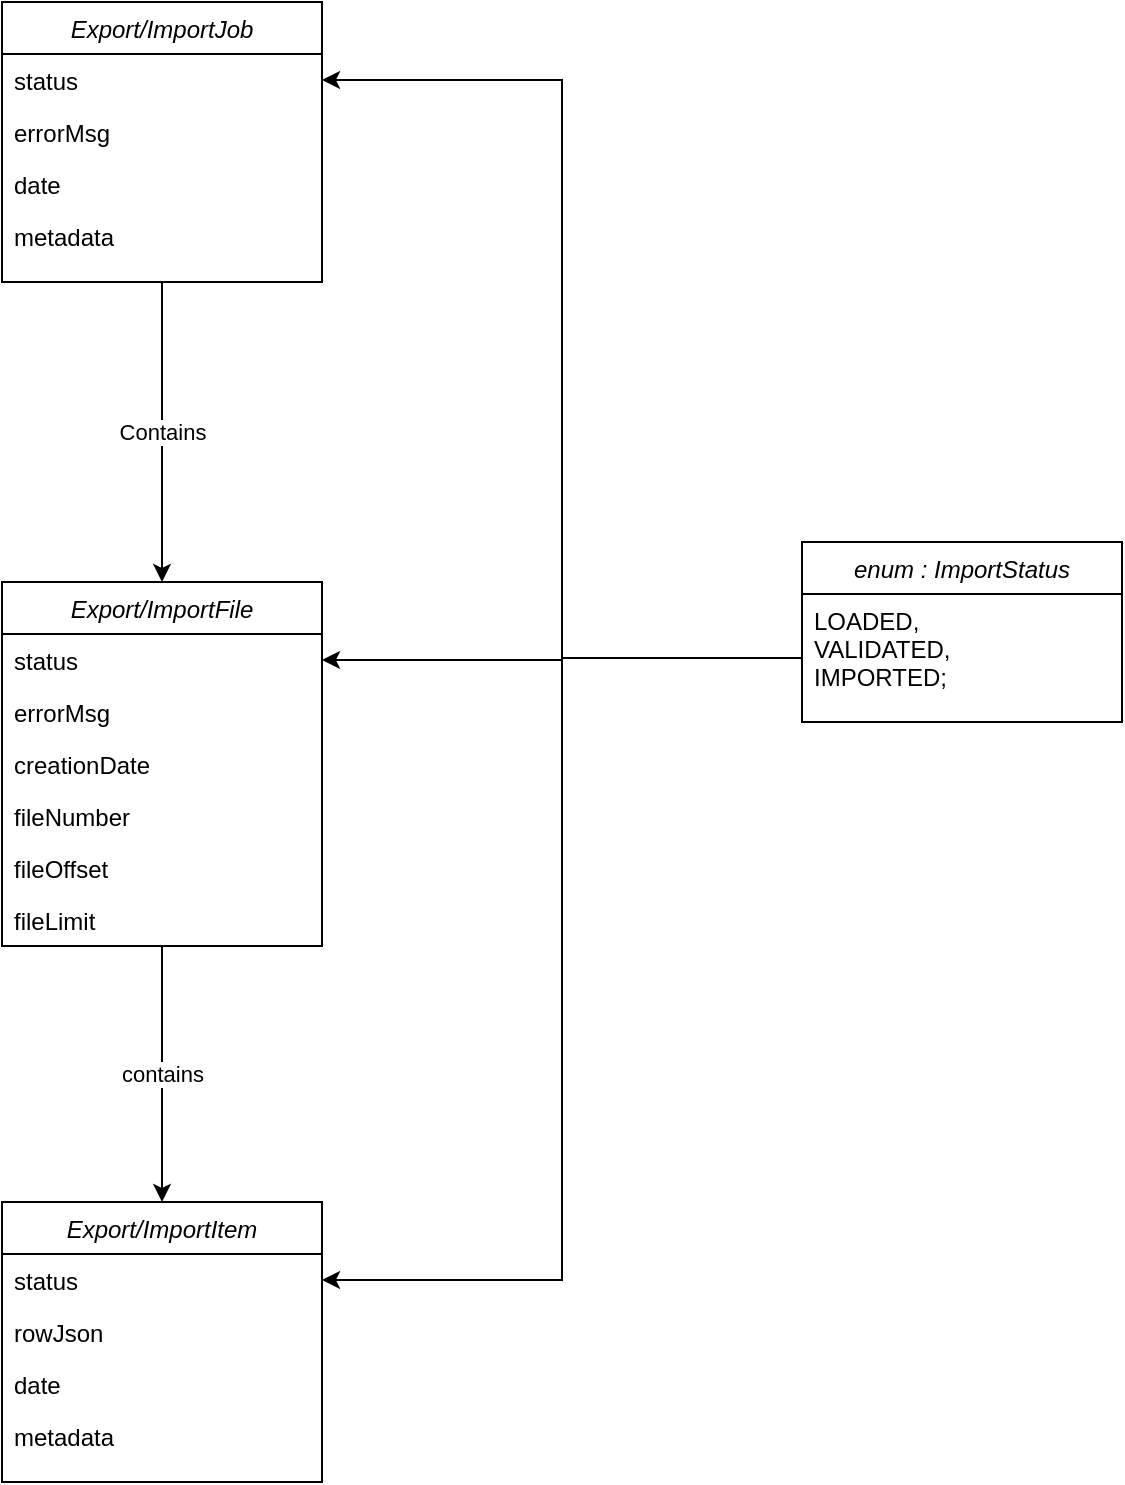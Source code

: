 <mxfile version="24.7.6">
  <diagram id="C5RBs43oDa-KdzZeNtuy" name="Page-1">
    <mxGraphModel dx="2714" dy="1506" grid="1" gridSize="10" guides="1" tooltips="1" connect="1" arrows="1" fold="1" page="1" pageScale="1" pageWidth="827" pageHeight="1169" math="0" shadow="0">
      <root>
        <mxCell id="WIyWlLk6GJQsqaUBKTNV-0" />
        <mxCell id="WIyWlLk6GJQsqaUBKTNV-1" parent="WIyWlLk6GJQsqaUBKTNV-0" />
        <mxCell id="c0_ISyPVrF9pW_kT4byb-7" value="Contains" style="edgeStyle=orthogonalEdgeStyle;rounded=0;orthogonalLoop=1;jettySize=auto;html=1;entryX=0.5;entryY=0;entryDx=0;entryDy=0;" edge="1" parent="WIyWlLk6GJQsqaUBKTNV-1" source="zkfFHV4jXpPFQw0GAbJ--0" target="c0_ISyPVrF9pW_kT4byb-1">
          <mxGeometry relative="1" as="geometry" />
        </mxCell>
        <mxCell id="zkfFHV4jXpPFQw0GAbJ--0" value="Export/ImportJob" style="swimlane;fontStyle=2;align=center;verticalAlign=top;childLayout=stackLayout;horizontal=1;startSize=26;horizontalStack=0;resizeParent=1;resizeLast=0;collapsible=1;marginBottom=0;rounded=0;shadow=0;strokeWidth=1;" parent="WIyWlLk6GJQsqaUBKTNV-1" vertex="1">
          <mxGeometry x="220" y="120" width="160" height="140" as="geometry">
            <mxRectangle x="230" y="140" width="160" height="26" as="alternateBounds" />
          </mxGeometry>
        </mxCell>
        <mxCell id="zkfFHV4jXpPFQw0GAbJ--1" value="status" style="text;align=left;verticalAlign=top;spacingLeft=4;spacingRight=4;overflow=hidden;rotatable=0;points=[[0,0.5],[1,0.5]];portConstraint=eastwest;" parent="zkfFHV4jXpPFQw0GAbJ--0" vertex="1">
          <mxGeometry y="26" width="160" height="26" as="geometry" />
        </mxCell>
        <mxCell id="zkfFHV4jXpPFQw0GAbJ--2" value="errorMsg" style="text;align=left;verticalAlign=top;spacingLeft=4;spacingRight=4;overflow=hidden;rotatable=0;points=[[0,0.5],[1,0.5]];portConstraint=eastwest;rounded=0;shadow=0;html=0;" parent="zkfFHV4jXpPFQw0GAbJ--0" vertex="1">
          <mxGeometry y="52" width="160" height="26" as="geometry" />
        </mxCell>
        <mxCell id="zkfFHV4jXpPFQw0GAbJ--3" value="date" style="text;align=left;verticalAlign=top;spacingLeft=4;spacingRight=4;overflow=hidden;rotatable=0;points=[[0,0.5],[1,0.5]];portConstraint=eastwest;rounded=0;shadow=0;html=0;" parent="zkfFHV4jXpPFQw0GAbJ--0" vertex="1">
          <mxGeometry y="78" width="160" height="26" as="geometry" />
        </mxCell>
        <mxCell id="c0_ISyPVrF9pW_kT4byb-0" value="metadata" style="text;align=left;verticalAlign=top;spacingLeft=4;spacingRight=4;overflow=hidden;rotatable=0;points=[[0,0.5],[1,0.5]];portConstraint=eastwest;rounded=0;shadow=0;html=0;" vertex="1" parent="zkfFHV4jXpPFQw0GAbJ--0">
          <mxGeometry y="104" width="160" height="26" as="geometry" />
        </mxCell>
        <mxCell id="c0_ISyPVrF9pW_kT4byb-13" value="contains" style="edgeStyle=orthogonalEdgeStyle;rounded=0;orthogonalLoop=1;jettySize=auto;html=1;" edge="1" parent="WIyWlLk6GJQsqaUBKTNV-1" source="c0_ISyPVrF9pW_kT4byb-1" target="c0_ISyPVrF9pW_kT4byb-8">
          <mxGeometry relative="1" as="geometry" />
        </mxCell>
        <mxCell id="c0_ISyPVrF9pW_kT4byb-1" value="Export/ImportFile" style="swimlane;fontStyle=2;align=center;verticalAlign=top;childLayout=stackLayout;horizontal=1;startSize=26;horizontalStack=0;resizeParent=1;resizeLast=0;collapsible=1;marginBottom=0;rounded=0;shadow=0;strokeWidth=1;" vertex="1" parent="WIyWlLk6GJQsqaUBKTNV-1">
          <mxGeometry x="220" y="410" width="160" height="182" as="geometry">
            <mxRectangle x="230" y="140" width="160" height="26" as="alternateBounds" />
          </mxGeometry>
        </mxCell>
        <mxCell id="c0_ISyPVrF9pW_kT4byb-2" value="status" style="text;align=left;verticalAlign=top;spacingLeft=4;spacingRight=4;overflow=hidden;rotatable=0;points=[[0,0.5],[1,0.5]];portConstraint=eastwest;" vertex="1" parent="c0_ISyPVrF9pW_kT4byb-1">
          <mxGeometry y="26" width="160" height="26" as="geometry" />
        </mxCell>
        <mxCell id="c0_ISyPVrF9pW_kT4byb-3" value="errorMsg" style="text;align=left;verticalAlign=top;spacingLeft=4;spacingRight=4;overflow=hidden;rotatable=0;points=[[0,0.5],[1,0.5]];portConstraint=eastwest;rounded=0;shadow=0;html=0;" vertex="1" parent="c0_ISyPVrF9pW_kT4byb-1">
          <mxGeometry y="52" width="160" height="26" as="geometry" />
        </mxCell>
        <mxCell id="c0_ISyPVrF9pW_kT4byb-4" value="creationDate" style="text;align=left;verticalAlign=top;spacingLeft=4;spacingRight=4;overflow=hidden;rotatable=0;points=[[0,0.5],[1,0.5]];portConstraint=eastwest;rounded=0;shadow=0;html=0;" vertex="1" parent="c0_ISyPVrF9pW_kT4byb-1">
          <mxGeometry y="78" width="160" height="26" as="geometry" />
        </mxCell>
        <mxCell id="c0_ISyPVrF9pW_kT4byb-5" value="fileNumber" style="text;align=left;verticalAlign=top;spacingLeft=4;spacingRight=4;overflow=hidden;rotatable=0;points=[[0,0.5],[1,0.5]];portConstraint=eastwest;rounded=0;shadow=0;html=0;" vertex="1" parent="c0_ISyPVrF9pW_kT4byb-1">
          <mxGeometry y="104" width="160" height="26" as="geometry" />
        </mxCell>
        <mxCell id="c0_ISyPVrF9pW_kT4byb-27" value="fileOffset" style="text;align=left;verticalAlign=top;spacingLeft=4;spacingRight=4;overflow=hidden;rotatable=0;points=[[0,0.5],[1,0.5]];portConstraint=eastwest;rounded=0;shadow=0;html=0;" vertex="1" parent="c0_ISyPVrF9pW_kT4byb-1">
          <mxGeometry y="130" width="160" height="26" as="geometry" />
        </mxCell>
        <mxCell id="c0_ISyPVrF9pW_kT4byb-28" value="fileLimit" style="text;align=left;verticalAlign=top;spacingLeft=4;spacingRight=4;overflow=hidden;rotatable=0;points=[[0,0.5],[1,0.5]];portConstraint=eastwest;rounded=0;shadow=0;html=0;" vertex="1" parent="c0_ISyPVrF9pW_kT4byb-1">
          <mxGeometry y="156" width="160" height="26" as="geometry" />
        </mxCell>
        <mxCell id="c0_ISyPVrF9pW_kT4byb-8" value="Export/ImportItem" style="swimlane;fontStyle=2;align=center;verticalAlign=top;childLayout=stackLayout;horizontal=1;startSize=26;horizontalStack=0;resizeParent=1;resizeLast=0;collapsible=1;marginBottom=0;rounded=0;shadow=0;strokeWidth=1;" vertex="1" parent="WIyWlLk6GJQsqaUBKTNV-1">
          <mxGeometry x="220" y="720" width="160" height="140" as="geometry">
            <mxRectangle x="230" y="140" width="160" height="26" as="alternateBounds" />
          </mxGeometry>
        </mxCell>
        <mxCell id="c0_ISyPVrF9pW_kT4byb-9" value="status" style="text;align=left;verticalAlign=top;spacingLeft=4;spacingRight=4;overflow=hidden;rotatable=0;points=[[0,0.5],[1,0.5]];portConstraint=eastwest;" vertex="1" parent="c0_ISyPVrF9pW_kT4byb-8">
          <mxGeometry y="26" width="160" height="26" as="geometry" />
        </mxCell>
        <mxCell id="c0_ISyPVrF9pW_kT4byb-10" value="rowJson" style="text;align=left;verticalAlign=top;spacingLeft=4;spacingRight=4;overflow=hidden;rotatable=0;points=[[0,0.5],[1,0.5]];portConstraint=eastwest;rounded=0;shadow=0;html=0;" vertex="1" parent="c0_ISyPVrF9pW_kT4byb-8">
          <mxGeometry y="52" width="160" height="26" as="geometry" />
        </mxCell>
        <mxCell id="c0_ISyPVrF9pW_kT4byb-11" value="date" style="text;align=left;verticalAlign=top;spacingLeft=4;spacingRight=4;overflow=hidden;rotatable=0;points=[[0,0.5],[1,0.5]];portConstraint=eastwest;rounded=0;shadow=0;html=0;" vertex="1" parent="c0_ISyPVrF9pW_kT4byb-8">
          <mxGeometry y="78" width="160" height="26" as="geometry" />
        </mxCell>
        <mxCell id="c0_ISyPVrF9pW_kT4byb-12" value="metadata" style="text;align=left;verticalAlign=top;spacingLeft=4;spacingRight=4;overflow=hidden;rotatable=0;points=[[0,0.5],[1,0.5]];portConstraint=eastwest;rounded=0;shadow=0;html=0;" vertex="1" parent="c0_ISyPVrF9pW_kT4byb-8">
          <mxGeometry y="104" width="160" height="26" as="geometry" />
        </mxCell>
        <mxCell id="c0_ISyPVrF9pW_kT4byb-17" value="enum : ImportStatus" style="swimlane;fontStyle=2;align=center;verticalAlign=top;childLayout=stackLayout;horizontal=1;startSize=26;horizontalStack=0;resizeParent=1;resizeLast=0;collapsible=1;marginBottom=0;rounded=0;shadow=0;strokeWidth=1;" vertex="1" parent="WIyWlLk6GJQsqaUBKTNV-1">
          <mxGeometry x="620" y="390" width="160" height="90" as="geometry">
            <mxRectangle x="230" y="140" width="160" height="26" as="alternateBounds" />
          </mxGeometry>
        </mxCell>
        <mxCell id="c0_ISyPVrF9pW_kT4byb-18" value="LOADED,&#xa;VALIDATED,&#xa;IMPORTED;" style="text;align=left;verticalAlign=top;spacingLeft=4;spacingRight=4;overflow=hidden;rotatable=0;points=[[0,0.5],[1,0.5]];portConstraint=eastwest;" vertex="1" parent="c0_ISyPVrF9pW_kT4byb-17">
          <mxGeometry y="26" width="160" height="64" as="geometry" />
        </mxCell>
        <mxCell id="c0_ISyPVrF9pW_kT4byb-24" style="edgeStyle=orthogonalEdgeStyle;rounded=0;orthogonalLoop=1;jettySize=auto;html=1;" edge="1" parent="WIyWlLk6GJQsqaUBKTNV-1" source="c0_ISyPVrF9pW_kT4byb-18" target="c0_ISyPVrF9pW_kT4byb-9">
          <mxGeometry relative="1" as="geometry" />
        </mxCell>
        <mxCell id="c0_ISyPVrF9pW_kT4byb-25" style="edgeStyle=orthogonalEdgeStyle;rounded=0;orthogonalLoop=1;jettySize=auto;html=1;" edge="1" parent="WIyWlLk6GJQsqaUBKTNV-1" source="c0_ISyPVrF9pW_kT4byb-18" target="c0_ISyPVrF9pW_kT4byb-2">
          <mxGeometry relative="1" as="geometry" />
        </mxCell>
        <mxCell id="c0_ISyPVrF9pW_kT4byb-26" style="edgeStyle=orthogonalEdgeStyle;rounded=0;orthogonalLoop=1;jettySize=auto;html=1;" edge="1" parent="WIyWlLk6GJQsqaUBKTNV-1" source="c0_ISyPVrF9pW_kT4byb-18" target="zkfFHV4jXpPFQw0GAbJ--1">
          <mxGeometry relative="1" as="geometry" />
        </mxCell>
      </root>
    </mxGraphModel>
  </diagram>
</mxfile>
